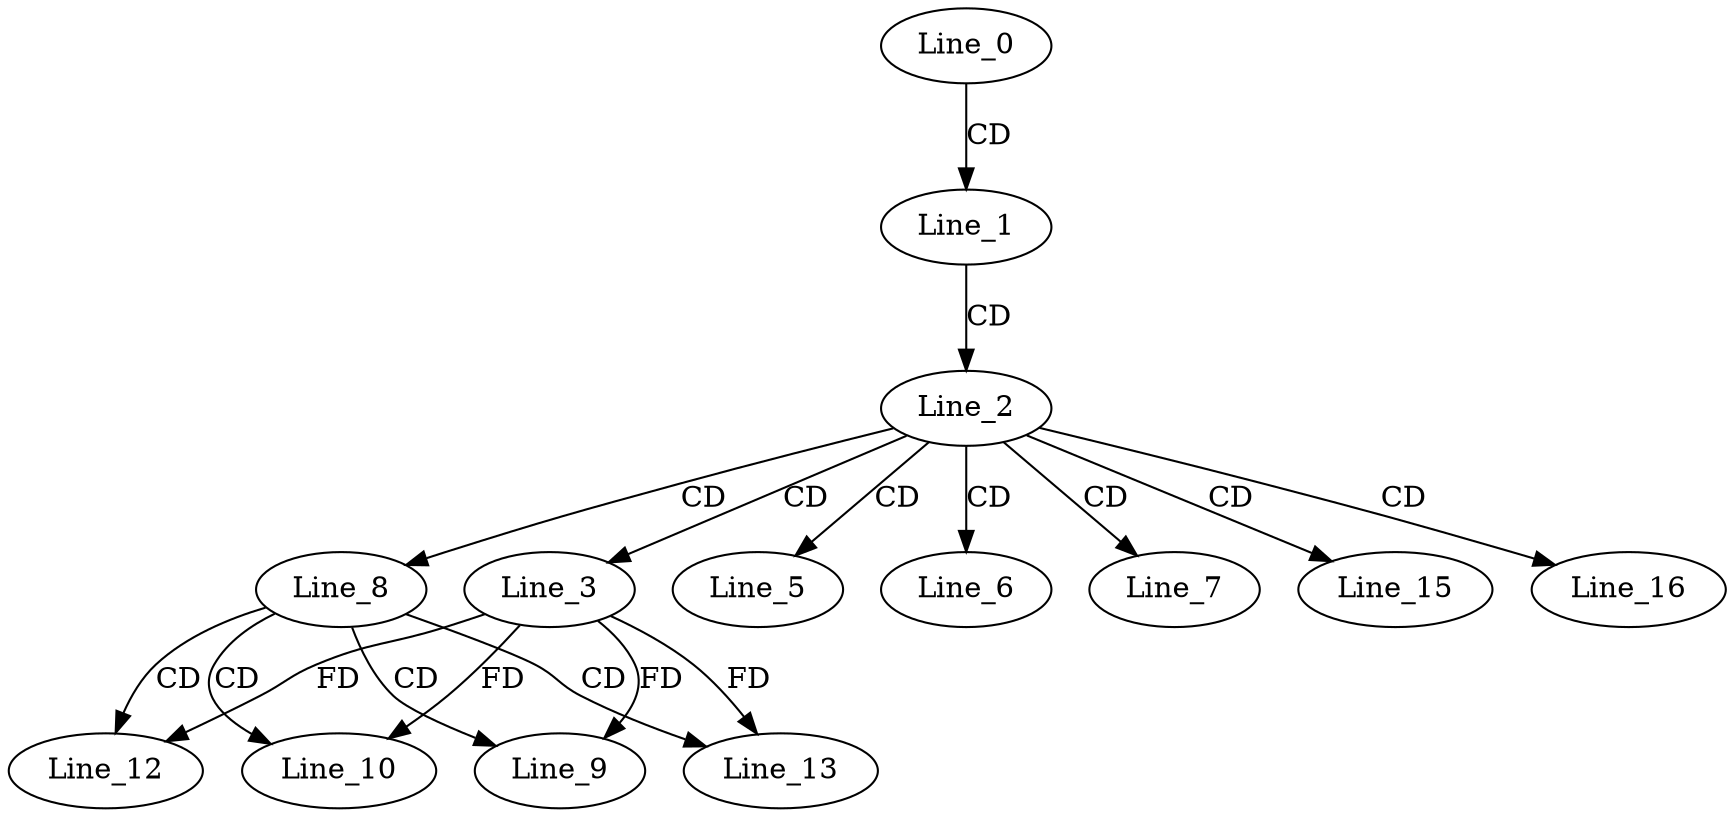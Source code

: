 digraph G {
  Line_0;
  Line_1;
  Line_2;
  Line_3;
  Line_5;
  Line_6;
  Line_7;
  Line_8;
  Line_9;
  Line_10;
  Line_12;
  Line_13;
  Line_15;
  Line_16;
  Line_0 -> Line_1 [ label="CD" ];
  Line_1 -> Line_2 [ label="CD" ];
  Line_2 -> Line_3 [ label="CD" ];
  Line_2 -> Line_5 [ label="CD" ];
  Line_2 -> Line_6 [ label="CD" ];
  Line_2 -> Line_7 [ label="CD" ];
  Line_2 -> Line_8 [ label="CD" ];
  Line_8 -> Line_9 [ label="CD" ];
  Line_3 -> Line_9 [ label="FD" ];
  Line_8 -> Line_10 [ label="CD" ];
  Line_3 -> Line_10 [ label="FD" ];
  Line_8 -> Line_12 [ label="CD" ];
  Line_3 -> Line_12 [ label="FD" ];
  Line_8 -> Line_13 [ label="CD" ];
  Line_3 -> Line_13 [ label="FD" ];
  Line_2 -> Line_15 [ label="CD" ];
  Line_2 -> Line_16 [ label="CD" ];
}
